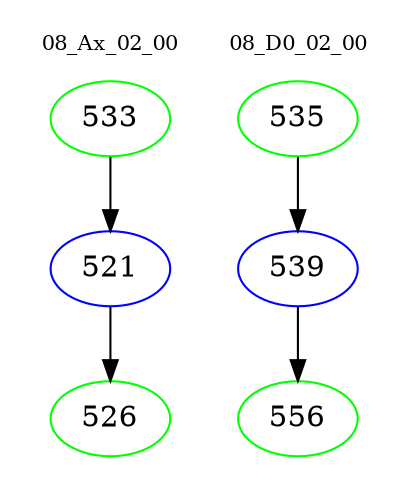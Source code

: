 digraph{
subgraph cluster_0 {
color = white
label = "08_Ax_02_00";
fontsize=10;
T0_533 [label="533", color="green"]
T0_533 -> T0_521 [color="black"]
T0_521 [label="521", color="blue"]
T0_521 -> T0_526 [color="black"]
T0_526 [label="526", color="green"]
}
subgraph cluster_1 {
color = white
label = "08_D0_02_00";
fontsize=10;
T1_535 [label="535", color="green"]
T1_535 -> T1_539 [color="black"]
T1_539 [label="539", color="blue"]
T1_539 -> T1_556 [color="black"]
T1_556 [label="556", color="green"]
}
}
